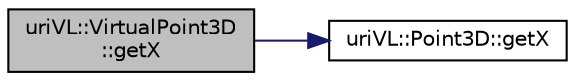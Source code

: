 digraph "uriVL::VirtualPoint3D::getX"
{
  edge [fontname="Helvetica",fontsize="10",labelfontname="Helvetica",labelfontsize="10"];
  node [fontname="Helvetica",fontsize="10",shape=record];
  rankdir="LR";
  Node1 [label="uriVL::VirtualPoint3D\l::getX",height=0.2,width=0.4,color="black", fillcolor="grey75", style="filled", fontcolor="black"];
  Node1 -> Node2 [color="midnightblue",fontsize="10",style="solid",fontname="Helvetica"];
  Node2 [label="uriVL::Point3D::getX",height=0.2,width=0.4,color="black", fillcolor="white", style="filled",URL="$classuriVL_1_1Point3D.html#a86d8c18c5e86916e502847c38ff18f4c",tooltip="Returns the point&#39;s X coordinate. "];
}
